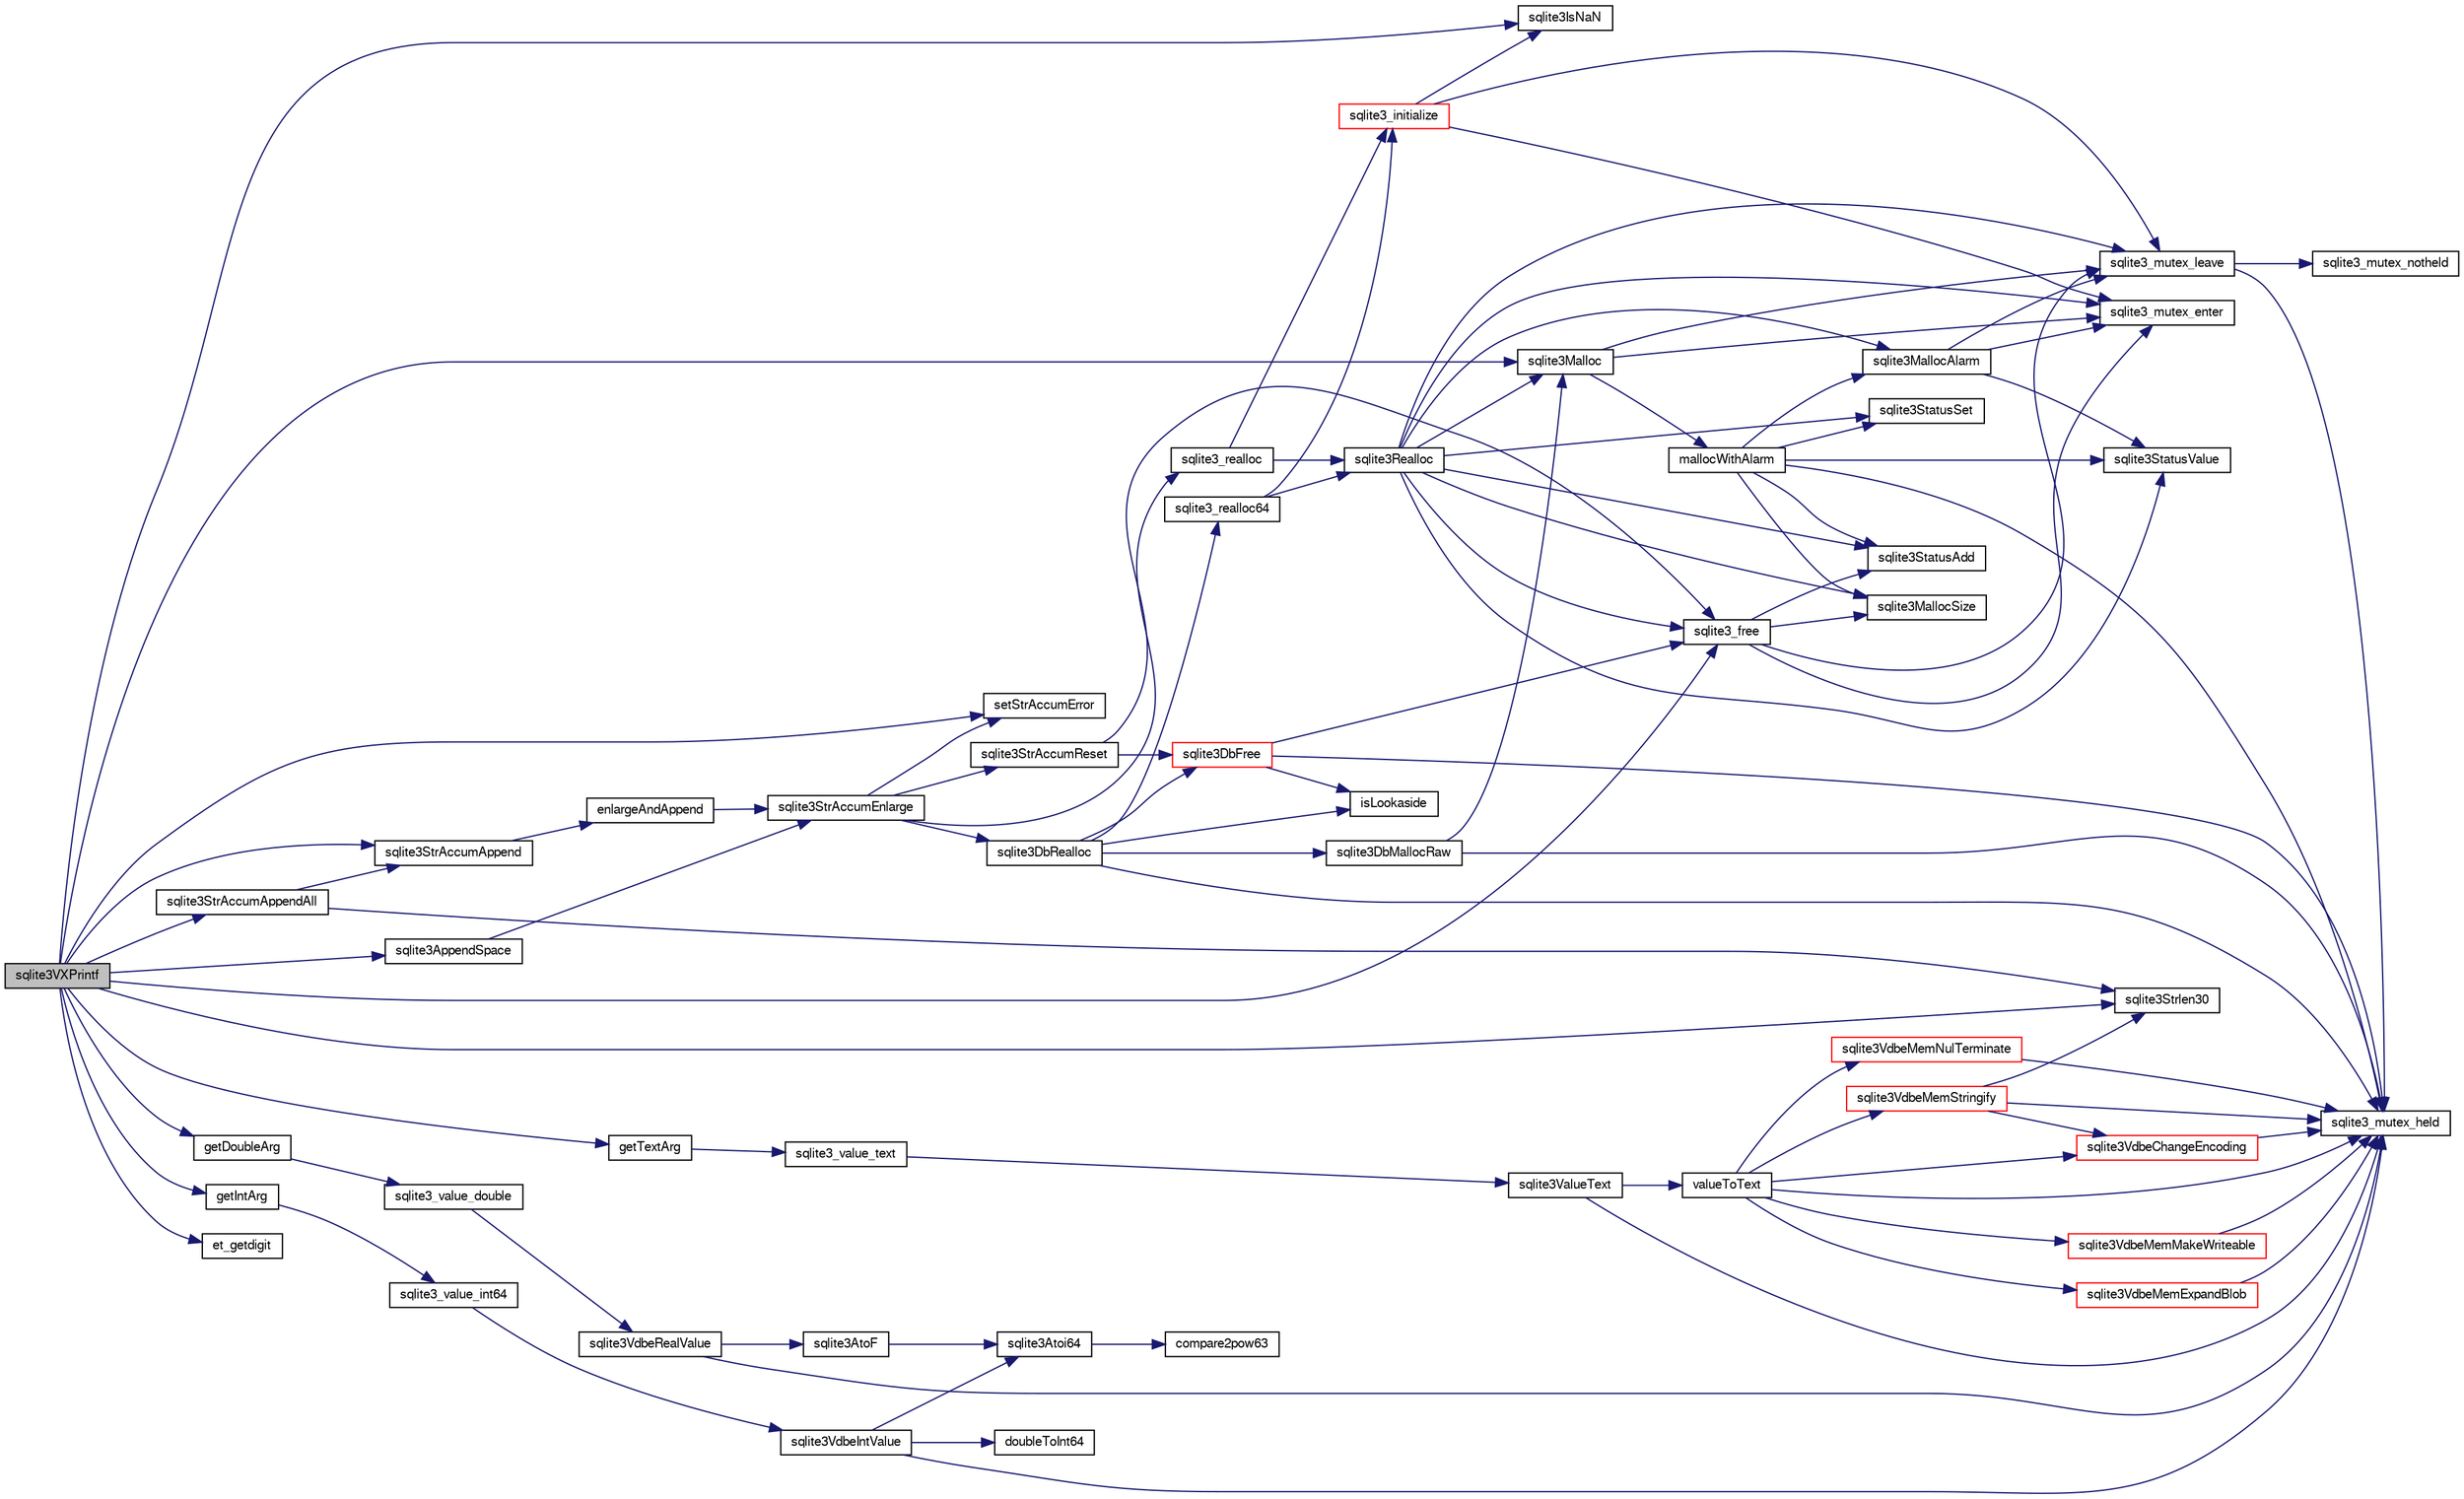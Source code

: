 digraph "sqlite3VXPrintf"
{
  edge [fontname="FreeSans",fontsize="10",labelfontname="FreeSans",labelfontsize="10"];
  node [fontname="FreeSans",fontsize="10",shape=record];
  rankdir="LR";
  Node806740 [label="sqlite3VXPrintf",height=0.2,width=0.4,color="black", fillcolor="grey75", style="filled", fontcolor="black"];
  Node806740 -> Node806741 [color="midnightblue",fontsize="10",style="solid",fontname="FreeSans"];
  Node806741 [label="sqlite3StrAccumAppend",height=0.2,width=0.4,color="black", fillcolor="white", style="filled",URL="$sqlite3_8c.html#a56664fa33def33c5a5245b623441d5e0"];
  Node806741 -> Node806742 [color="midnightblue",fontsize="10",style="solid",fontname="FreeSans"];
  Node806742 [label="enlargeAndAppend",height=0.2,width=0.4,color="black", fillcolor="white", style="filled",URL="$sqlite3_8c.html#a25b21e61dc0883d849890eaa8a18088a"];
  Node806742 -> Node806743 [color="midnightblue",fontsize="10",style="solid",fontname="FreeSans"];
  Node806743 [label="sqlite3StrAccumEnlarge",height=0.2,width=0.4,color="black", fillcolor="white", style="filled",URL="$sqlite3_8c.html#a38976500a97c69d65086eeccca82dd96"];
  Node806743 -> Node806744 [color="midnightblue",fontsize="10",style="solid",fontname="FreeSans"];
  Node806744 [label="setStrAccumError",height=0.2,width=0.4,color="black", fillcolor="white", style="filled",URL="$sqlite3_8c.html#a3dc479a1fc8ba1ab8edfe51f8a0b102c"];
  Node806743 -> Node806745 [color="midnightblue",fontsize="10",style="solid",fontname="FreeSans"];
  Node806745 [label="sqlite3StrAccumReset",height=0.2,width=0.4,color="black", fillcolor="white", style="filled",URL="$sqlite3_8c.html#ad7e70f4ec9d2fa3a63a371e2c7c555d8"];
  Node806745 -> Node806746 [color="midnightblue",fontsize="10",style="solid",fontname="FreeSans"];
  Node806746 [label="sqlite3DbFree",height=0.2,width=0.4,color="red", fillcolor="white", style="filled",URL="$sqlite3_8c.html#ac70ab821a6607b4a1b909582dc37a069"];
  Node806746 -> Node806747 [color="midnightblue",fontsize="10",style="solid",fontname="FreeSans"];
  Node806747 [label="sqlite3_mutex_held",height=0.2,width=0.4,color="black", fillcolor="white", style="filled",URL="$sqlite3_8c.html#acf77da68932b6bc163c5e68547ecc3e7"];
  Node806746 -> Node806751 [color="midnightblue",fontsize="10",style="solid",fontname="FreeSans"];
  Node806751 [label="isLookaside",height=0.2,width=0.4,color="black", fillcolor="white", style="filled",URL="$sqlite3_8c.html#a770fa05ff9717b75e16f4d968a77b897"];
  Node806746 -> Node806752 [color="midnightblue",fontsize="10",style="solid",fontname="FreeSans"];
  Node806752 [label="sqlite3_free",height=0.2,width=0.4,color="black", fillcolor="white", style="filled",URL="$sqlite3_8c.html#a6552349e36a8a691af5487999ab09519"];
  Node806752 -> Node806753 [color="midnightblue",fontsize="10",style="solid",fontname="FreeSans"];
  Node806753 [label="sqlite3_mutex_enter",height=0.2,width=0.4,color="black", fillcolor="white", style="filled",URL="$sqlite3_8c.html#a1c12cde690bd89f104de5cbad12a6bf5"];
  Node806752 -> Node806754 [color="midnightblue",fontsize="10",style="solid",fontname="FreeSans"];
  Node806754 [label="sqlite3StatusAdd",height=0.2,width=0.4,color="black", fillcolor="white", style="filled",URL="$sqlite3_8c.html#afa029f93586aeab4cc85360905dae9cd"];
  Node806752 -> Node806750 [color="midnightblue",fontsize="10",style="solid",fontname="FreeSans"];
  Node806750 [label="sqlite3MallocSize",height=0.2,width=0.4,color="black", fillcolor="white", style="filled",URL="$sqlite3_8c.html#acf5d2a5f35270bafb050bd2def576955"];
  Node806752 -> Node806755 [color="midnightblue",fontsize="10",style="solid",fontname="FreeSans"];
  Node806755 [label="sqlite3_mutex_leave",height=0.2,width=0.4,color="black", fillcolor="white", style="filled",URL="$sqlite3_8c.html#a5838d235601dbd3c1fa993555c6bcc93"];
  Node806755 -> Node806747 [color="midnightblue",fontsize="10",style="solid",fontname="FreeSans"];
  Node806755 -> Node806756 [color="midnightblue",fontsize="10",style="solid",fontname="FreeSans"];
  Node806756 [label="sqlite3_mutex_notheld",height=0.2,width=0.4,color="black", fillcolor="white", style="filled",URL="$sqlite3_8c.html#a83967c837c1c000d3b5adcfaa688f5dc"];
  Node806745 -> Node806752 [color="midnightblue",fontsize="10",style="solid",fontname="FreeSans"];
  Node806743 -> Node806757 [color="midnightblue",fontsize="10",style="solid",fontname="FreeSans"];
  Node806757 [label="sqlite3DbRealloc",height=0.2,width=0.4,color="black", fillcolor="white", style="filled",URL="$sqlite3_8c.html#ae028f4902a9d29bcaf310ff289ee87dc"];
  Node806757 -> Node806747 [color="midnightblue",fontsize="10",style="solid",fontname="FreeSans"];
  Node806757 -> Node806758 [color="midnightblue",fontsize="10",style="solid",fontname="FreeSans"];
  Node806758 [label="sqlite3DbMallocRaw",height=0.2,width=0.4,color="black", fillcolor="white", style="filled",URL="$sqlite3_8c.html#abbe8be0cf7175e11ddc3e2218fad924e"];
  Node806758 -> Node806747 [color="midnightblue",fontsize="10",style="solid",fontname="FreeSans"];
  Node806758 -> Node806759 [color="midnightblue",fontsize="10",style="solid",fontname="FreeSans"];
  Node806759 [label="sqlite3Malloc",height=0.2,width=0.4,color="black", fillcolor="white", style="filled",URL="$sqlite3_8c.html#a361a2eaa846b1885f123abe46f5d8b2b"];
  Node806759 -> Node806753 [color="midnightblue",fontsize="10",style="solid",fontname="FreeSans"];
  Node806759 -> Node806760 [color="midnightblue",fontsize="10",style="solid",fontname="FreeSans"];
  Node806760 [label="mallocWithAlarm",height=0.2,width=0.4,color="black", fillcolor="white", style="filled",URL="$sqlite3_8c.html#ab070d5cf8e48ec8a6a43cf025d48598b"];
  Node806760 -> Node806747 [color="midnightblue",fontsize="10",style="solid",fontname="FreeSans"];
  Node806760 -> Node806761 [color="midnightblue",fontsize="10",style="solid",fontname="FreeSans"];
  Node806761 [label="sqlite3StatusSet",height=0.2,width=0.4,color="black", fillcolor="white", style="filled",URL="$sqlite3_8c.html#afec7586c01fcb5ea17dc9d7725a589d9"];
  Node806760 -> Node806762 [color="midnightblue",fontsize="10",style="solid",fontname="FreeSans"];
  Node806762 [label="sqlite3StatusValue",height=0.2,width=0.4,color="black", fillcolor="white", style="filled",URL="$sqlite3_8c.html#a30b8ac296c6e200c1fa57708d52c6ef6"];
  Node806760 -> Node806763 [color="midnightblue",fontsize="10",style="solid",fontname="FreeSans"];
  Node806763 [label="sqlite3MallocAlarm",height=0.2,width=0.4,color="black", fillcolor="white", style="filled",URL="$sqlite3_8c.html#ada66988e8471d1198f3219c062377508"];
  Node806763 -> Node806762 [color="midnightblue",fontsize="10",style="solid",fontname="FreeSans"];
  Node806763 -> Node806755 [color="midnightblue",fontsize="10",style="solid",fontname="FreeSans"];
  Node806763 -> Node806753 [color="midnightblue",fontsize="10",style="solid",fontname="FreeSans"];
  Node806760 -> Node806750 [color="midnightblue",fontsize="10",style="solid",fontname="FreeSans"];
  Node806760 -> Node806754 [color="midnightblue",fontsize="10",style="solid",fontname="FreeSans"];
  Node806759 -> Node806755 [color="midnightblue",fontsize="10",style="solid",fontname="FreeSans"];
  Node806757 -> Node806751 [color="midnightblue",fontsize="10",style="solid",fontname="FreeSans"];
  Node806757 -> Node806746 [color="midnightblue",fontsize="10",style="solid",fontname="FreeSans"];
  Node806757 -> Node806764 [color="midnightblue",fontsize="10",style="solid",fontname="FreeSans"];
  Node806764 [label="sqlite3_realloc64",height=0.2,width=0.4,color="black", fillcolor="white", style="filled",URL="$sqlite3_8c.html#a3765a714077ee547e811034236dc9ecd"];
  Node806764 -> Node806765 [color="midnightblue",fontsize="10",style="solid",fontname="FreeSans"];
  Node806765 [label="sqlite3_initialize",height=0.2,width=0.4,color="red", fillcolor="white", style="filled",URL="$sqlite3_8c.html#ab0c0ee2d5d4cf8b28e9572296a8861df"];
  Node806765 -> Node806753 [color="midnightblue",fontsize="10",style="solid",fontname="FreeSans"];
  Node806765 -> Node806755 [color="midnightblue",fontsize="10",style="solid",fontname="FreeSans"];
  Node806765 -> Node806909 [color="midnightblue",fontsize="10",style="solid",fontname="FreeSans"];
  Node806909 [label="sqlite3IsNaN",height=0.2,width=0.4,color="black", fillcolor="white", style="filled",URL="$sqlite3_8c.html#aed4d78203877c3486765ccbc7feebb50"];
  Node806764 -> Node806942 [color="midnightblue",fontsize="10",style="solid",fontname="FreeSans"];
  Node806942 [label="sqlite3Realloc",height=0.2,width=0.4,color="black", fillcolor="white", style="filled",URL="$sqlite3_8c.html#ad53aefdfc088f622e23ffe838201fe22"];
  Node806942 -> Node806759 [color="midnightblue",fontsize="10",style="solid",fontname="FreeSans"];
  Node806942 -> Node806752 [color="midnightblue",fontsize="10",style="solid",fontname="FreeSans"];
  Node806942 -> Node806750 [color="midnightblue",fontsize="10",style="solid",fontname="FreeSans"];
  Node806942 -> Node806753 [color="midnightblue",fontsize="10",style="solid",fontname="FreeSans"];
  Node806942 -> Node806761 [color="midnightblue",fontsize="10",style="solid",fontname="FreeSans"];
  Node806942 -> Node806762 [color="midnightblue",fontsize="10",style="solid",fontname="FreeSans"];
  Node806942 -> Node806763 [color="midnightblue",fontsize="10",style="solid",fontname="FreeSans"];
  Node806942 -> Node806754 [color="midnightblue",fontsize="10",style="solid",fontname="FreeSans"];
  Node806942 -> Node806755 [color="midnightblue",fontsize="10",style="solid",fontname="FreeSans"];
  Node806743 -> Node806941 [color="midnightblue",fontsize="10",style="solid",fontname="FreeSans"];
  Node806941 [label="sqlite3_realloc",height=0.2,width=0.4,color="black", fillcolor="white", style="filled",URL="$sqlite3_8c.html#a822d9e42f6ab4b2ec803f311aeb9618d"];
  Node806941 -> Node806765 [color="midnightblue",fontsize="10",style="solid",fontname="FreeSans"];
  Node806941 -> Node806942 [color="midnightblue",fontsize="10",style="solid",fontname="FreeSans"];
  Node806740 -> Node807016 [color="midnightblue",fontsize="10",style="solid",fontname="FreeSans"];
  Node807016 [label="getIntArg",height=0.2,width=0.4,color="black", fillcolor="white", style="filled",URL="$sqlite3_8c.html#abff258963dbd9205fb299851a64c67be"];
  Node807016 -> Node806900 [color="midnightblue",fontsize="10",style="solid",fontname="FreeSans"];
  Node806900 [label="sqlite3_value_int64",height=0.2,width=0.4,color="black", fillcolor="white", style="filled",URL="$sqlite3_8c.html#ab38d8627f4750672e72712df0b709e0d"];
  Node806900 -> Node806888 [color="midnightblue",fontsize="10",style="solid",fontname="FreeSans"];
  Node806888 [label="sqlite3VdbeIntValue",height=0.2,width=0.4,color="black", fillcolor="white", style="filled",URL="$sqlite3_8c.html#a3dc28e3bfdbecf81633c3697a3aacd45"];
  Node806888 -> Node806747 [color="midnightblue",fontsize="10",style="solid",fontname="FreeSans"];
  Node806888 -> Node806889 [color="midnightblue",fontsize="10",style="solid",fontname="FreeSans"];
  Node806889 [label="doubleToInt64",height=0.2,width=0.4,color="black", fillcolor="white", style="filled",URL="$sqlite3_8c.html#a85975c48e5a38f9b8c99b72eb72ebc44"];
  Node806888 -> Node806890 [color="midnightblue",fontsize="10",style="solid",fontname="FreeSans"];
  Node806890 [label="sqlite3Atoi64",height=0.2,width=0.4,color="black", fillcolor="white", style="filled",URL="$sqlite3_8c.html#a5b13083911b3dc0a0b54f43acc686a39"];
  Node806890 -> Node806891 [color="midnightblue",fontsize="10",style="solid",fontname="FreeSans"];
  Node806891 [label="compare2pow63",height=0.2,width=0.4,color="black", fillcolor="white", style="filled",URL="$sqlite3_8c.html#adcbebdd3f570175519922276b83132e0"];
  Node806740 -> Node806759 [color="midnightblue",fontsize="10",style="solid",fontname="FreeSans"];
  Node806740 -> Node806744 [color="midnightblue",fontsize="10",style="solid",fontname="FreeSans"];
  Node806740 -> Node807017 [color="midnightblue",fontsize="10",style="solid",fontname="FreeSans"];
  Node807017 [label="getDoubleArg",height=0.2,width=0.4,color="black", fillcolor="white", style="filled",URL="$sqlite3_8c.html#a1cf25120072c85bd261983b24c12c3d9"];
  Node807017 -> Node806904 [color="midnightblue",fontsize="10",style="solid",fontname="FreeSans"];
  Node806904 [label="sqlite3_value_double",height=0.2,width=0.4,color="black", fillcolor="white", style="filled",URL="$sqlite3_8c.html#a3e50c1a2dd484a8b6911c9d163816b88"];
  Node806904 -> Node806905 [color="midnightblue",fontsize="10",style="solid",fontname="FreeSans"];
  Node806905 [label="sqlite3VdbeRealValue",height=0.2,width=0.4,color="black", fillcolor="white", style="filled",URL="$sqlite3_8c.html#a5bf943a4f9a5516911b3bc610e3d64e0"];
  Node806905 -> Node806747 [color="midnightblue",fontsize="10",style="solid",fontname="FreeSans"];
  Node806905 -> Node806906 [color="midnightblue",fontsize="10",style="solid",fontname="FreeSans"];
  Node806906 [label="sqlite3AtoF",height=0.2,width=0.4,color="black", fillcolor="white", style="filled",URL="$sqlite3_8c.html#ad2a961fc08942417d977510a1384b6d2"];
  Node806906 -> Node806890 [color="midnightblue",fontsize="10",style="solid",fontname="FreeSans"];
  Node806740 -> Node806909 [color="midnightblue",fontsize="10",style="solid",fontname="FreeSans"];
  Node806740 -> Node806827 [color="midnightblue",fontsize="10",style="solid",fontname="FreeSans"];
  Node806827 [label="sqlite3Strlen30",height=0.2,width=0.4,color="black", fillcolor="white", style="filled",URL="$sqlite3_8c.html#a3dcd80ba41f1a308193dee74857b62a7"];
  Node806740 -> Node807018 [color="midnightblue",fontsize="10",style="solid",fontname="FreeSans"];
  Node807018 [label="et_getdigit",height=0.2,width=0.4,color="black", fillcolor="white", style="filled",URL="$sqlite3_8c.html#a40c5a308749ad07cc2397a53e081bff0"];
  Node806740 -> Node807019 [color="midnightblue",fontsize="10",style="solid",fontname="FreeSans"];
  Node807019 [label="getTextArg",height=0.2,width=0.4,color="black", fillcolor="white", style="filled",URL="$sqlite3_8c.html#afbb41850423ef20071cefaab0431e04d"];
  Node807019 -> Node806832 [color="midnightblue",fontsize="10",style="solid",fontname="FreeSans"];
  Node806832 [label="sqlite3_value_text",height=0.2,width=0.4,color="black", fillcolor="white", style="filled",URL="$sqlite3_8c.html#aef2ace3239e6dd59c74110faa70f8171"];
  Node806832 -> Node806833 [color="midnightblue",fontsize="10",style="solid",fontname="FreeSans"];
  Node806833 [label="sqlite3ValueText",height=0.2,width=0.4,color="black", fillcolor="white", style="filled",URL="$sqlite3_8c.html#ad567a94e52d1adf81f4857fdba00a59b"];
  Node806833 -> Node806747 [color="midnightblue",fontsize="10",style="solid",fontname="FreeSans"];
  Node806833 -> Node806834 [color="midnightblue",fontsize="10",style="solid",fontname="FreeSans"];
  Node806834 [label="valueToText",height=0.2,width=0.4,color="black", fillcolor="white", style="filled",URL="$sqlite3_8c.html#abded1c4848e5c5901949c02af499044c"];
  Node806834 -> Node806747 [color="midnightblue",fontsize="10",style="solid",fontname="FreeSans"];
  Node806834 -> Node806835 [color="midnightblue",fontsize="10",style="solid",fontname="FreeSans"];
  Node806835 [label="sqlite3VdbeMemExpandBlob",height=0.2,width=0.4,color="red", fillcolor="white", style="filled",URL="$sqlite3_8c.html#afa1d06c05f058623f190c05aac4a5c7c"];
  Node806835 -> Node806747 [color="midnightblue",fontsize="10",style="solid",fontname="FreeSans"];
  Node806834 -> Node806842 [color="midnightblue",fontsize="10",style="solid",fontname="FreeSans"];
  Node806842 [label="sqlite3VdbeChangeEncoding",height=0.2,width=0.4,color="red", fillcolor="white", style="filled",URL="$sqlite3_8c.html#aa7cf8e488bf8cf9ec18528f52a40de31"];
  Node806842 -> Node806747 [color="midnightblue",fontsize="10",style="solid",fontname="FreeSans"];
  Node806834 -> Node806844 [color="midnightblue",fontsize="10",style="solid",fontname="FreeSans"];
  Node806844 [label="sqlite3VdbeMemMakeWriteable",height=0.2,width=0.4,color="red", fillcolor="white", style="filled",URL="$sqlite3_8c.html#afabdd8032205a36c69ad191c6bbb6a34"];
  Node806844 -> Node806747 [color="midnightblue",fontsize="10",style="solid",fontname="FreeSans"];
  Node806834 -> Node806847 [color="midnightblue",fontsize="10",style="solid",fontname="FreeSans"];
  Node806847 [label="sqlite3VdbeMemNulTerminate",height=0.2,width=0.4,color="red", fillcolor="white", style="filled",URL="$sqlite3_8c.html#ad72ffa8a87fad7797ceeca0682df6aa3"];
  Node806847 -> Node806747 [color="midnightblue",fontsize="10",style="solid",fontname="FreeSans"];
  Node806834 -> Node806849 [color="midnightblue",fontsize="10",style="solid",fontname="FreeSans"];
  Node806849 [label="sqlite3VdbeMemStringify",height=0.2,width=0.4,color="red", fillcolor="white", style="filled",URL="$sqlite3_8c.html#aaf8a4e6bd1059297d279570e30b7680a"];
  Node806849 -> Node806747 [color="midnightblue",fontsize="10",style="solid",fontname="FreeSans"];
  Node806849 -> Node806827 [color="midnightblue",fontsize="10",style="solid",fontname="FreeSans"];
  Node806849 -> Node806842 [color="midnightblue",fontsize="10",style="solid",fontname="FreeSans"];
  Node806740 -> Node807020 [color="midnightblue",fontsize="10",style="solid",fontname="FreeSans"];
  Node807020 [label="sqlite3StrAccumAppendAll",height=0.2,width=0.4,color="black", fillcolor="white", style="filled",URL="$sqlite3_8c.html#acaf8f3e4f99a3c3a4a77e9c987547289"];
  Node807020 -> Node806741 [color="midnightblue",fontsize="10",style="solid",fontname="FreeSans"];
  Node807020 -> Node806827 [color="midnightblue",fontsize="10",style="solid",fontname="FreeSans"];
  Node806740 -> Node807021 [color="midnightblue",fontsize="10",style="solid",fontname="FreeSans"];
  Node807021 [label="sqlite3AppendSpace",height=0.2,width=0.4,color="black", fillcolor="white", style="filled",URL="$sqlite3_8c.html#aefd38a5afc0020d4a93855c3ee7c63a8"];
  Node807021 -> Node806743 [color="midnightblue",fontsize="10",style="solid",fontname="FreeSans"];
  Node806740 -> Node806752 [color="midnightblue",fontsize="10",style="solid",fontname="FreeSans"];
}
